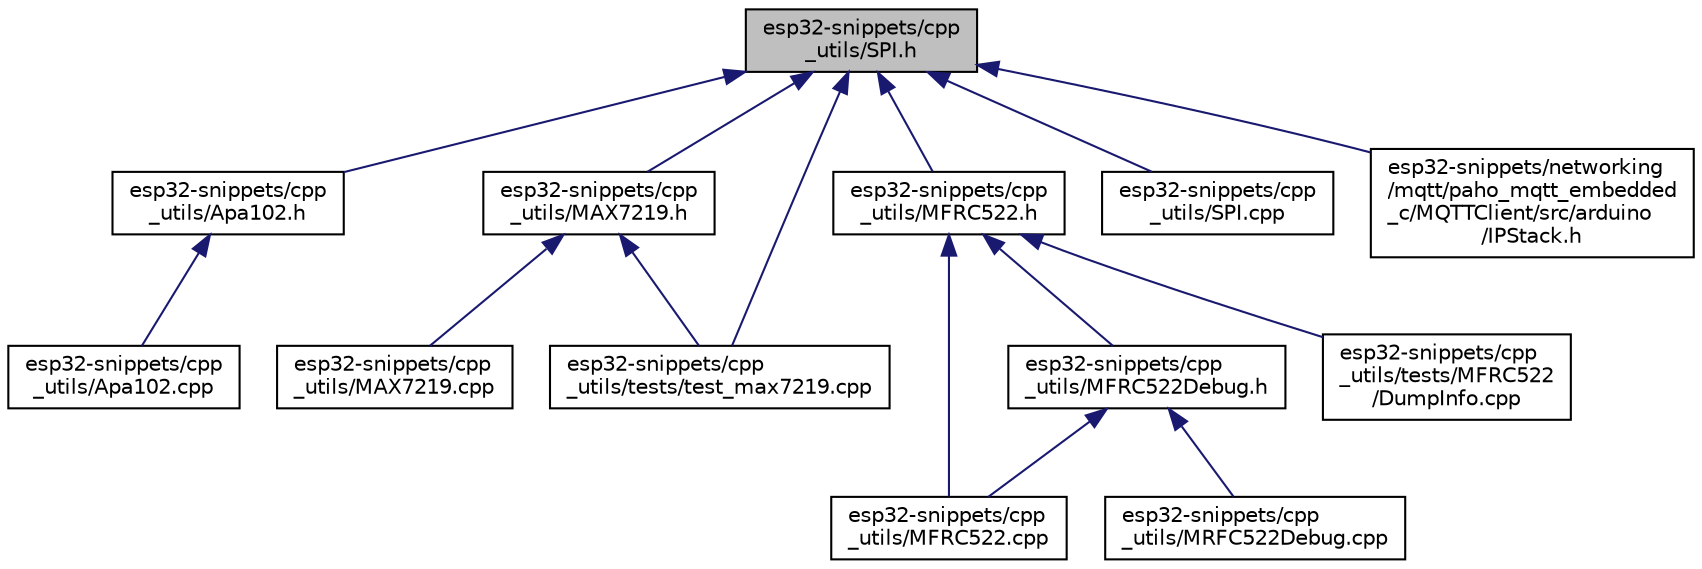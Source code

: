 digraph "esp32-snippets/cpp_utils/SPI.h"
{
  edge [fontname="Helvetica",fontsize="10",labelfontname="Helvetica",labelfontsize="10"];
  node [fontname="Helvetica",fontsize="10",shape=record];
  Node3 [label="esp32-snippets/cpp\l_utils/SPI.h",height=0.2,width=0.4,color="black", fillcolor="grey75", style="filled", fontcolor="black"];
  Node3 -> Node4 [dir="back",color="midnightblue",fontsize="10",style="solid",fontname="Helvetica"];
  Node4 [label="esp32-snippets/cpp\l_utils/Apa102.h",height=0.2,width=0.4,color="black", fillcolor="white", style="filled",URL="$_apa102_8h.html"];
  Node4 -> Node5 [dir="back",color="midnightblue",fontsize="10",style="solid",fontname="Helvetica"];
  Node5 [label="esp32-snippets/cpp\l_utils/Apa102.cpp",height=0.2,width=0.4,color="black", fillcolor="white", style="filled",URL="$_apa102_8cpp.html"];
  Node3 -> Node6 [dir="back",color="midnightblue",fontsize="10",style="solid",fontname="Helvetica"];
  Node6 [label="esp32-snippets/cpp\l_utils/MAX7219.h",height=0.2,width=0.4,color="black", fillcolor="white", style="filled",URL="$_m_a_x7219_8h.html"];
  Node6 -> Node7 [dir="back",color="midnightblue",fontsize="10",style="solid",fontname="Helvetica"];
  Node7 [label="esp32-snippets/cpp\l_utils/MAX7219.cpp",height=0.2,width=0.4,color="black", fillcolor="white", style="filled",URL="$_m_a_x7219_8cpp.html"];
  Node6 -> Node8 [dir="back",color="midnightblue",fontsize="10",style="solid",fontname="Helvetica"];
  Node8 [label="esp32-snippets/cpp\l_utils/tests/test_max7219.cpp",height=0.2,width=0.4,color="black", fillcolor="white", style="filled",URL="$test__max7219_8cpp.html"];
  Node3 -> Node9 [dir="back",color="midnightblue",fontsize="10",style="solid",fontname="Helvetica"];
  Node9 [label="esp32-snippets/cpp\l_utils/MFRC522.h",height=0.2,width=0.4,color="black", fillcolor="white", style="filled",URL="$_m_f_r_c522_8h.html"];
  Node9 -> Node10 [dir="back",color="midnightblue",fontsize="10",style="solid",fontname="Helvetica"];
  Node10 [label="esp32-snippets/cpp\l_utils/MFRC522.cpp",height=0.2,width=0.4,color="black", fillcolor="white", style="filled",URL="$_m_f_r_c522_8cpp.html"];
  Node9 -> Node11 [dir="back",color="midnightblue",fontsize="10",style="solid",fontname="Helvetica"];
  Node11 [label="esp32-snippets/cpp\l_utils/MFRC522Debug.h",height=0.2,width=0.4,color="black", fillcolor="white", style="filled",URL="$_m_f_r_c522_debug_8h.html"];
  Node11 -> Node10 [dir="back",color="midnightblue",fontsize="10",style="solid",fontname="Helvetica"];
  Node11 -> Node12 [dir="back",color="midnightblue",fontsize="10",style="solid",fontname="Helvetica"];
  Node12 [label="esp32-snippets/cpp\l_utils/MRFC522Debug.cpp",height=0.2,width=0.4,color="black", fillcolor="white", style="filled",URL="$_m_r_f_c522_debug_8cpp.html"];
  Node9 -> Node13 [dir="back",color="midnightblue",fontsize="10",style="solid",fontname="Helvetica"];
  Node13 [label="esp32-snippets/cpp\l_utils/tests/MFRC522\l/DumpInfo.cpp",height=0.2,width=0.4,color="black", fillcolor="white", style="filled",URL="$_dump_info_8cpp.html"];
  Node3 -> Node14 [dir="back",color="midnightblue",fontsize="10",style="solid",fontname="Helvetica"];
  Node14 [label="esp32-snippets/cpp\l_utils/SPI.cpp",height=0.2,width=0.4,color="black", fillcolor="white", style="filled",URL="$_s_p_i_8cpp.html"];
  Node3 -> Node8 [dir="back",color="midnightblue",fontsize="10",style="solid",fontname="Helvetica"];
  Node3 -> Node15 [dir="back",color="midnightblue",fontsize="10",style="solid",fontname="Helvetica"];
  Node15 [label="esp32-snippets/networking\l/mqtt/paho_mqtt_embedded\l_c/MQTTClient/src/arduino\l/IPStack.h",height=0.2,width=0.4,color="black", fillcolor="white", style="filled",URL="$_i_p_stack_8h.html"];
}
